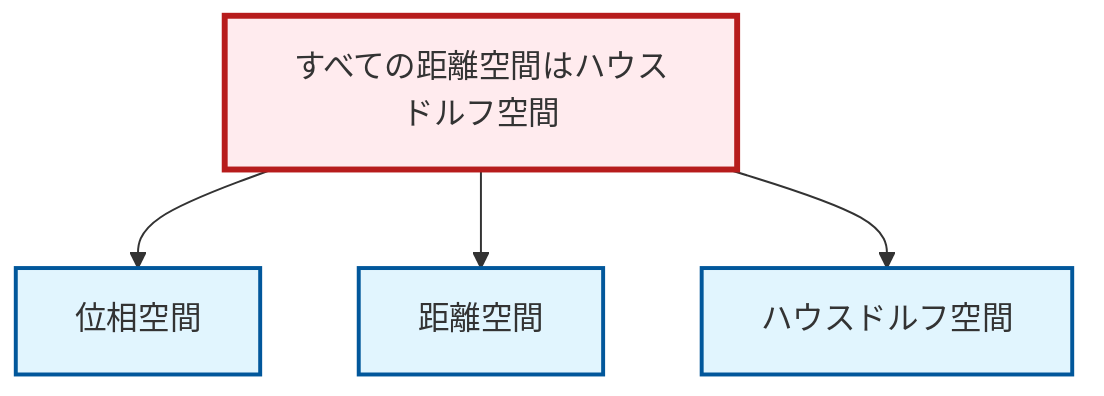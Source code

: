 graph TD
    classDef definition fill:#e1f5fe,stroke:#01579b,stroke-width:2px
    classDef theorem fill:#f3e5f5,stroke:#4a148c,stroke-width:2px
    classDef axiom fill:#fff3e0,stroke:#e65100,stroke-width:2px
    classDef example fill:#e8f5e9,stroke:#1b5e20,stroke-width:2px
    classDef current fill:#ffebee,stroke:#b71c1c,stroke-width:3px
    thm-metric-hausdorff["すべての距離空間はハウスドルフ空間"]:::theorem
    def-metric-space["距離空間"]:::definition
    def-topological-space["位相空間"]:::definition
    def-hausdorff["ハウスドルフ空間"]:::definition
    thm-metric-hausdorff --> def-topological-space
    thm-metric-hausdorff --> def-metric-space
    thm-metric-hausdorff --> def-hausdorff
    class thm-metric-hausdorff current